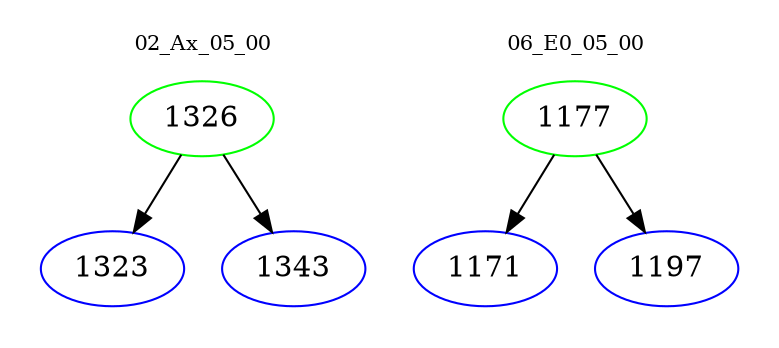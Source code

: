 digraph{
subgraph cluster_0 {
color = white
label = "02_Ax_05_00";
fontsize=10;
T0_1326 [label="1326", color="green"]
T0_1326 -> T0_1323 [color="black"]
T0_1323 [label="1323", color="blue"]
T0_1326 -> T0_1343 [color="black"]
T0_1343 [label="1343", color="blue"]
}
subgraph cluster_1 {
color = white
label = "06_E0_05_00";
fontsize=10;
T1_1177 [label="1177", color="green"]
T1_1177 -> T1_1171 [color="black"]
T1_1171 [label="1171", color="blue"]
T1_1177 -> T1_1197 [color="black"]
T1_1197 [label="1197", color="blue"]
}
}
